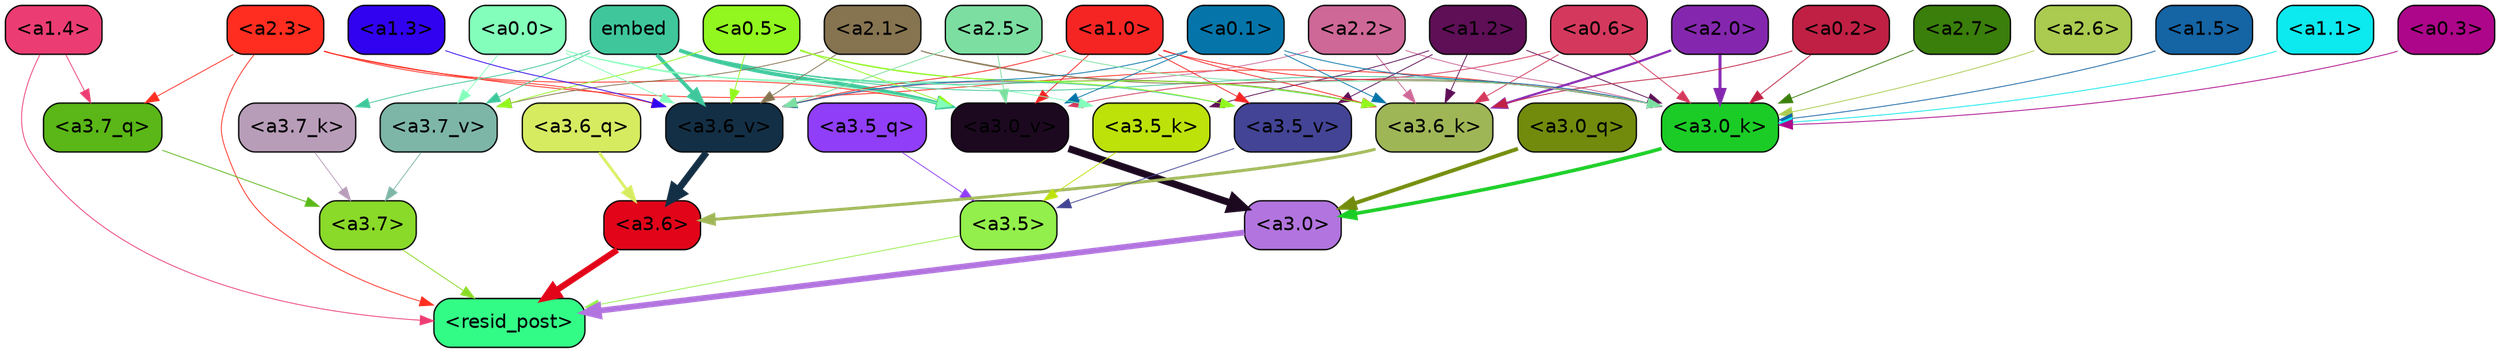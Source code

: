 strict digraph "" {
	graph [bgcolor=transparent,
		layout=dot,
		overlap=false,
		splines=true
	];
	"<a3.7>"	[color=black,
		fillcolor="#8ada29",
		fontname=Helvetica,
		shape=box,
		style="filled, rounded"];
	"<resid_post>"	[color=black,
		fillcolor="#33fc86",
		fontname=Helvetica,
		shape=box,
		style="filled, rounded"];
	"<a3.7>" -> "<resid_post>"	[color="#8ada29",
		penwidth=0.6239100098609924];
	"<a3.6>"	[color=black,
		fillcolor="#e20519",
		fontname=Helvetica,
		shape=box,
		style="filled, rounded"];
	"<a3.6>" -> "<resid_post>"	[color="#e20519",
		penwidth=4.569062113761902];
	"<a3.5>"	[color=black,
		fillcolor="#93ef4b",
		fontname=Helvetica,
		shape=box,
		style="filled, rounded"];
	"<a3.5>" -> "<resid_post>"	[color="#93ef4b",
		penwidth=0.6];
	"<a3.0>"	[color=black,
		fillcolor="#b274de",
		fontname=Helvetica,
		shape=box,
		style="filled, rounded"];
	"<a3.0>" -> "<resid_post>"	[color="#b274de",
		penwidth=4.283544182777405];
	"<a2.3>"	[color=black,
		fillcolor="#ff2d20",
		fontname=Helvetica,
		shape=box,
		style="filled, rounded"];
	"<a2.3>" -> "<resid_post>"	[color="#ff2d20",
		penwidth=0.6];
	"<a3.7_q>"	[color=black,
		fillcolor="#5ab717",
		fontname=Helvetica,
		shape=box,
		style="filled, rounded"];
	"<a2.3>" -> "<a3.7_q>"	[color="#ff2d20",
		penwidth=0.6];
	"<a3.0_k>"	[color=black,
		fillcolor="#1bcc26",
		fontname=Helvetica,
		shape=box,
		style="filled, rounded"];
	"<a2.3>" -> "<a3.0_k>"	[color="#ff2d20",
		penwidth=0.6];
	"<a3.6_v>"	[color=black,
		fillcolor="#132f45",
		fontname=Helvetica,
		shape=box,
		style="filled, rounded"];
	"<a2.3>" -> "<a3.6_v>"	[color="#ff2d20",
		penwidth=0.6];
	"<a3.0_v>"	[color=black,
		fillcolor="#1c0920",
		fontname=Helvetica,
		shape=box,
		style="filled, rounded"];
	"<a2.3>" -> "<a3.0_v>"	[color="#ff2d20",
		penwidth=0.6];
	"<a1.4>"	[color=black,
		fillcolor="#eb3d73",
		fontname=Helvetica,
		shape=box,
		style="filled, rounded"];
	"<a1.4>" -> "<resid_post>"	[color="#eb3d73",
		penwidth=0.6];
	"<a1.4>" -> "<a3.7_q>"	[color="#eb3d73",
		penwidth=0.6];
	"<a3.7_q>" -> "<a3.7>"	[color="#5ab717",
		penwidth=0.6];
	"<a3.6_q>"	[color=black,
		fillcolor="#d7eb61",
		fontname=Helvetica,
		shape=box,
		style="filled, rounded"];
	"<a3.6_q>" -> "<a3.6>"	[color="#d7eb61",
		penwidth=2.03758105635643];
	"<a3.5_q>"	[color=black,
		fillcolor="#903ef8",
		fontname=Helvetica,
		shape=box,
		style="filled, rounded"];
	"<a3.5_q>" -> "<a3.5>"	[color="#903ef8",
		penwidth=0.6];
	"<a3.0_q>"	[color=black,
		fillcolor="#728b0d",
		fontname=Helvetica,
		shape=box,
		style="filled, rounded"];
	"<a3.0_q>" -> "<a3.0>"	[color="#728b0d",
		penwidth=2.8638100624084473];
	"<a3.7_k>"	[color=black,
		fillcolor="#b89db9",
		fontname=Helvetica,
		shape=box,
		style="filled, rounded"];
	"<a3.7_k>" -> "<a3.7>"	[color="#b89db9",
		penwidth=0.6];
	"<a3.6_k>"	[color=black,
		fillcolor="#9fb657",
		fontname=Helvetica,
		shape=box,
		style="filled, rounded"];
	"<a3.6_k>" -> "<a3.6>"	[color="#9fb657",
		penwidth=2.174198240041733];
	"<a3.5_k>"	[color=black,
		fillcolor="#bce20a",
		fontname=Helvetica,
		shape=box,
		style="filled, rounded"];
	"<a3.5_k>" -> "<a3.5>"	[color="#bce20a",
		penwidth=0.6];
	"<a3.0_k>" -> "<a3.0>"	[color="#1bcc26",
		penwidth=2.6274144649505615];
	"<a3.7_v>"	[color=black,
		fillcolor="#7db6a7",
		fontname=Helvetica,
		shape=box,
		style="filled, rounded"];
	"<a3.7_v>" -> "<a3.7>"	[color="#7db6a7",
		penwidth=0.6];
	"<a3.6_v>" -> "<a3.6>"	[color="#132f45",
		penwidth=5.002329230308533];
	"<a3.5_v>"	[color=black,
		fillcolor="#434495",
		fontname=Helvetica,
		shape=box,
		style="filled, rounded"];
	"<a3.5_v>" -> "<a3.5>"	[color="#434495",
		penwidth=0.6];
	"<a3.0_v>" -> "<a3.0>"	[color="#1c0920",
		penwidth=5.188832879066467];
	embed	[color=black,
		fillcolor="#3fc79b",
		fontname=Helvetica,
		shape=box,
		style="filled, rounded"];
	embed -> "<a3.7_k>"	[color="#3fc79b",
		penwidth=0.6];
	embed -> "<a3.6_k>"	[color="#3fc79b",
		penwidth=0.6];
	embed -> "<a3.0_k>"	[color="#3fc79b",
		penwidth=0.6];
	embed -> "<a3.7_v>"	[color="#3fc79b",
		penwidth=0.6];
	embed -> "<a3.6_v>"	[color="#3fc79b",
		penwidth=2.809220314025879];
	embed -> "<a3.5_v>"	[color="#3fc79b",
		penwidth=0.6];
	embed -> "<a3.0_v>"	[color="#3fc79b",
		penwidth=2.754121422767639];
	"<a2.2>"	[color=black,
		fillcolor="#cd6897",
		fontname=Helvetica,
		shape=box,
		style="filled, rounded"];
	"<a2.2>" -> "<a3.6_k>"	[color="#cd6897",
		penwidth=0.6];
	"<a2.2>" -> "<a3.0_k>"	[color="#cd6897",
		penwidth=0.6065438985824585];
	"<a2.2>" -> "<a3.6_v>"	[color="#cd6897",
		penwidth=0.6];
	"<a2.1>"	[color=black,
		fillcolor="#867350",
		fontname=Helvetica,
		shape=box,
		style="filled, rounded"];
	"<a2.1>" -> "<a3.6_k>"	[color="#867350",
		penwidth=0.6];
	"<a2.1>" -> "<a3.0_k>"	[color="#867350",
		penwidth=0.6];
	"<a2.1>" -> "<a3.7_v>"	[color="#867350",
		penwidth=0.6];
	"<a2.1>" -> "<a3.6_v>"	[color="#867350",
		penwidth=0.6];
	"<a2.0>"	[color=black,
		fillcolor="#8427ae",
		fontname=Helvetica,
		shape=box,
		style="filled, rounded"];
	"<a2.0>" -> "<a3.6_k>"	[color="#8427ae",
		penwidth=1.6254686117172241];
	"<a2.0>" -> "<a3.0_k>"	[color="#8427ae",
		penwidth=2.182972814887762];
	"<a1.2>"	[color=black,
		fillcolor="#5e0f56",
		fontname=Helvetica,
		shape=box,
		style="filled, rounded"];
	"<a1.2>" -> "<a3.6_k>"	[color="#5e0f56",
		penwidth=0.6];
	"<a1.2>" -> "<a3.5_k>"	[color="#5e0f56",
		penwidth=0.6];
	"<a1.2>" -> "<a3.0_k>"	[color="#5e0f56",
		penwidth=0.6];
	"<a1.2>" -> "<a3.5_v>"	[color="#5e0f56",
		penwidth=0.6];
	"<a1.0>"	[color=black,
		fillcolor="#f52524",
		fontname=Helvetica,
		shape=box,
		style="filled, rounded"];
	"<a1.0>" -> "<a3.6_k>"	[color="#f52524",
		penwidth=0.6];
	"<a1.0>" -> "<a3.0_k>"	[color="#f52524",
		penwidth=0.6];
	"<a1.0>" -> "<a3.6_v>"	[color="#f52524",
		penwidth=0.6];
	"<a1.0>" -> "<a3.5_v>"	[color="#f52524",
		penwidth=0.6];
	"<a1.0>" -> "<a3.0_v>"	[color="#f52524",
		penwidth=0.6];
	"<a0.6>"	[color=black,
		fillcolor="#d4395d",
		fontname=Helvetica,
		shape=box,
		style="filled, rounded"];
	"<a0.6>" -> "<a3.6_k>"	[color="#d4395d",
		penwidth=0.6];
	"<a0.6>" -> "<a3.0_k>"	[color="#d4395d",
		penwidth=0.6];
	"<a0.6>" -> "<a3.0_v>"	[color="#d4395d",
		penwidth=0.6];
	"<a0.5>"	[color=black,
		fillcolor="#91f71f",
		fontname=Helvetica,
		shape=box,
		style="filled, rounded"];
	"<a0.5>" -> "<a3.6_k>"	[color="#91f71f",
		penwidth=0.6];
	"<a0.5>" -> "<a3.7_v>"	[color="#91f71f",
		penwidth=0.6];
	"<a0.5>" -> "<a3.6_v>"	[color="#91f71f",
		penwidth=0.6];
	"<a0.5>" -> "<a3.5_v>"	[color="#91f71f",
		penwidth=0.6];
	"<a0.5>" -> "<a3.0_v>"	[color="#91f71f",
		penwidth=0.6120390892028809];
	"<a0.2>"	[color=black,
		fillcolor="#c02044",
		fontname=Helvetica,
		shape=box,
		style="filled, rounded"];
	"<a0.2>" -> "<a3.6_k>"	[color="#c02044",
		penwidth=0.6];
	"<a0.2>" -> "<a3.0_k>"	[color="#c02044",
		penwidth=0.6];
	"<a0.1>"	[color=black,
		fillcolor="#0575a9",
		fontname=Helvetica,
		shape=box,
		style="filled, rounded"];
	"<a0.1>" -> "<a3.6_k>"	[color="#0575a9",
		penwidth=0.6];
	"<a0.1>" -> "<a3.0_k>"	[color="#0575a9",
		penwidth=0.6];
	"<a0.1>" -> "<a3.6_v>"	[color="#0575a9",
		penwidth=0.6];
	"<a0.1>" -> "<a3.0_v>"	[color="#0575a9",
		penwidth=0.6];
	"<a0.0>"	[color=black,
		fillcolor="#84ffbb",
		fontname=Helvetica,
		shape=box,
		style="filled, rounded"];
	"<a0.0>" -> "<a3.5_k>"	[color="#84ffbb",
		penwidth=0.6];
	"<a0.0>" -> "<a3.7_v>"	[color="#84ffbb",
		penwidth=0.6];
	"<a0.0>" -> "<a3.6_v>"	[color="#84ffbb",
		penwidth=0.6];
	"<a0.0>" -> "<a3.0_v>"	[color="#84ffbb",
		penwidth=0.6];
	"<a2.7>"	[color=black,
		fillcolor="#3a7e0b",
		fontname=Helvetica,
		shape=box,
		style="filled, rounded"];
	"<a2.7>" -> "<a3.0_k>"	[color="#3a7e0b",
		penwidth=0.6];
	"<a2.6>"	[color=black,
		fillcolor="#aacb4f",
		fontname=Helvetica,
		shape=box,
		style="filled, rounded"];
	"<a2.6>" -> "<a3.0_k>"	[color="#aacb4f",
		penwidth=0.6];
	"<a2.5>"	[color=black,
		fillcolor="#7cdfa1",
		fontname=Helvetica,
		shape=box,
		style="filled, rounded"];
	"<a2.5>" -> "<a3.0_k>"	[color="#7cdfa1",
		penwidth=0.6];
	"<a2.5>" -> "<a3.6_v>"	[color="#7cdfa1",
		penwidth=0.6];
	"<a2.5>" -> "<a3.0_v>"	[color="#7cdfa1",
		penwidth=0.6];
	"<a1.5>"	[color=black,
		fillcolor="#1564a4",
		fontname=Helvetica,
		shape=box,
		style="filled, rounded"];
	"<a1.5>" -> "<a3.0_k>"	[color="#1564a4",
		penwidth=0.6];
	"<a1.1>"	[color=black,
		fillcolor="#0ce9ef",
		fontname=Helvetica,
		shape=box,
		style="filled, rounded"];
	"<a1.1>" -> "<a3.0_k>"	[color="#0ce9ef",
		penwidth=0.6];
	"<a0.3>"	[color=black,
		fillcolor="#ad068a",
		fontname=Helvetica,
		shape=box,
		style="filled, rounded"];
	"<a0.3>" -> "<a3.0_k>"	[color="#ad068a",
		penwidth=0.6];
	"<a1.3>"	[color=black,
		fillcolor="#3102ef",
		fontname=Helvetica,
		shape=box,
		style="filled, rounded"];
	"<a1.3>" -> "<a3.6_v>"	[color="#3102ef",
		penwidth=0.6];
}
